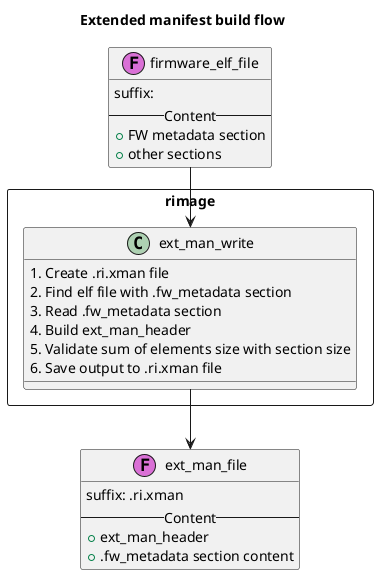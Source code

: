 @startuml

title Extended manifest build flow

class firmware_elf_file << (F, orchid) >> {
   suffix:
   -- Content --
   +FW metadata section
   +other sections
}

rectangle rimage {
   class ext_man_write {
      1. Create .ri.xman file
      2. Find elf file with .fw_metadata section
      3. Read .fw_metadata section
      4. Build ext_man_header
      5. Validate sum of elements size with section size
      6. Save output to .ri.xman file
   }
}

class ext_man_file << (F, orchid) >> {
   suffix: .ri.xman
   -- Content --
   + ext_man_header
   + .fw_metadata section content
}

firmware_elf_file -down-> ext_man_write
ext_man_write -down-> ext_man_file

@enduml
